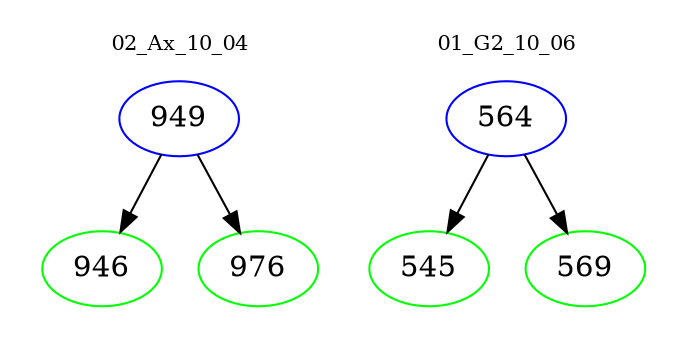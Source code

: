 digraph{
subgraph cluster_0 {
color = white
label = "02_Ax_10_04";
fontsize=10;
T0_949 [label="949", color="blue"]
T0_949 -> T0_946 [color="black"]
T0_946 [label="946", color="green"]
T0_949 -> T0_976 [color="black"]
T0_976 [label="976", color="green"]
}
subgraph cluster_1 {
color = white
label = "01_G2_10_06";
fontsize=10;
T1_564 [label="564", color="blue"]
T1_564 -> T1_545 [color="black"]
T1_545 [label="545", color="green"]
T1_564 -> T1_569 [color="black"]
T1_569 [label="569", color="green"]
}
}
